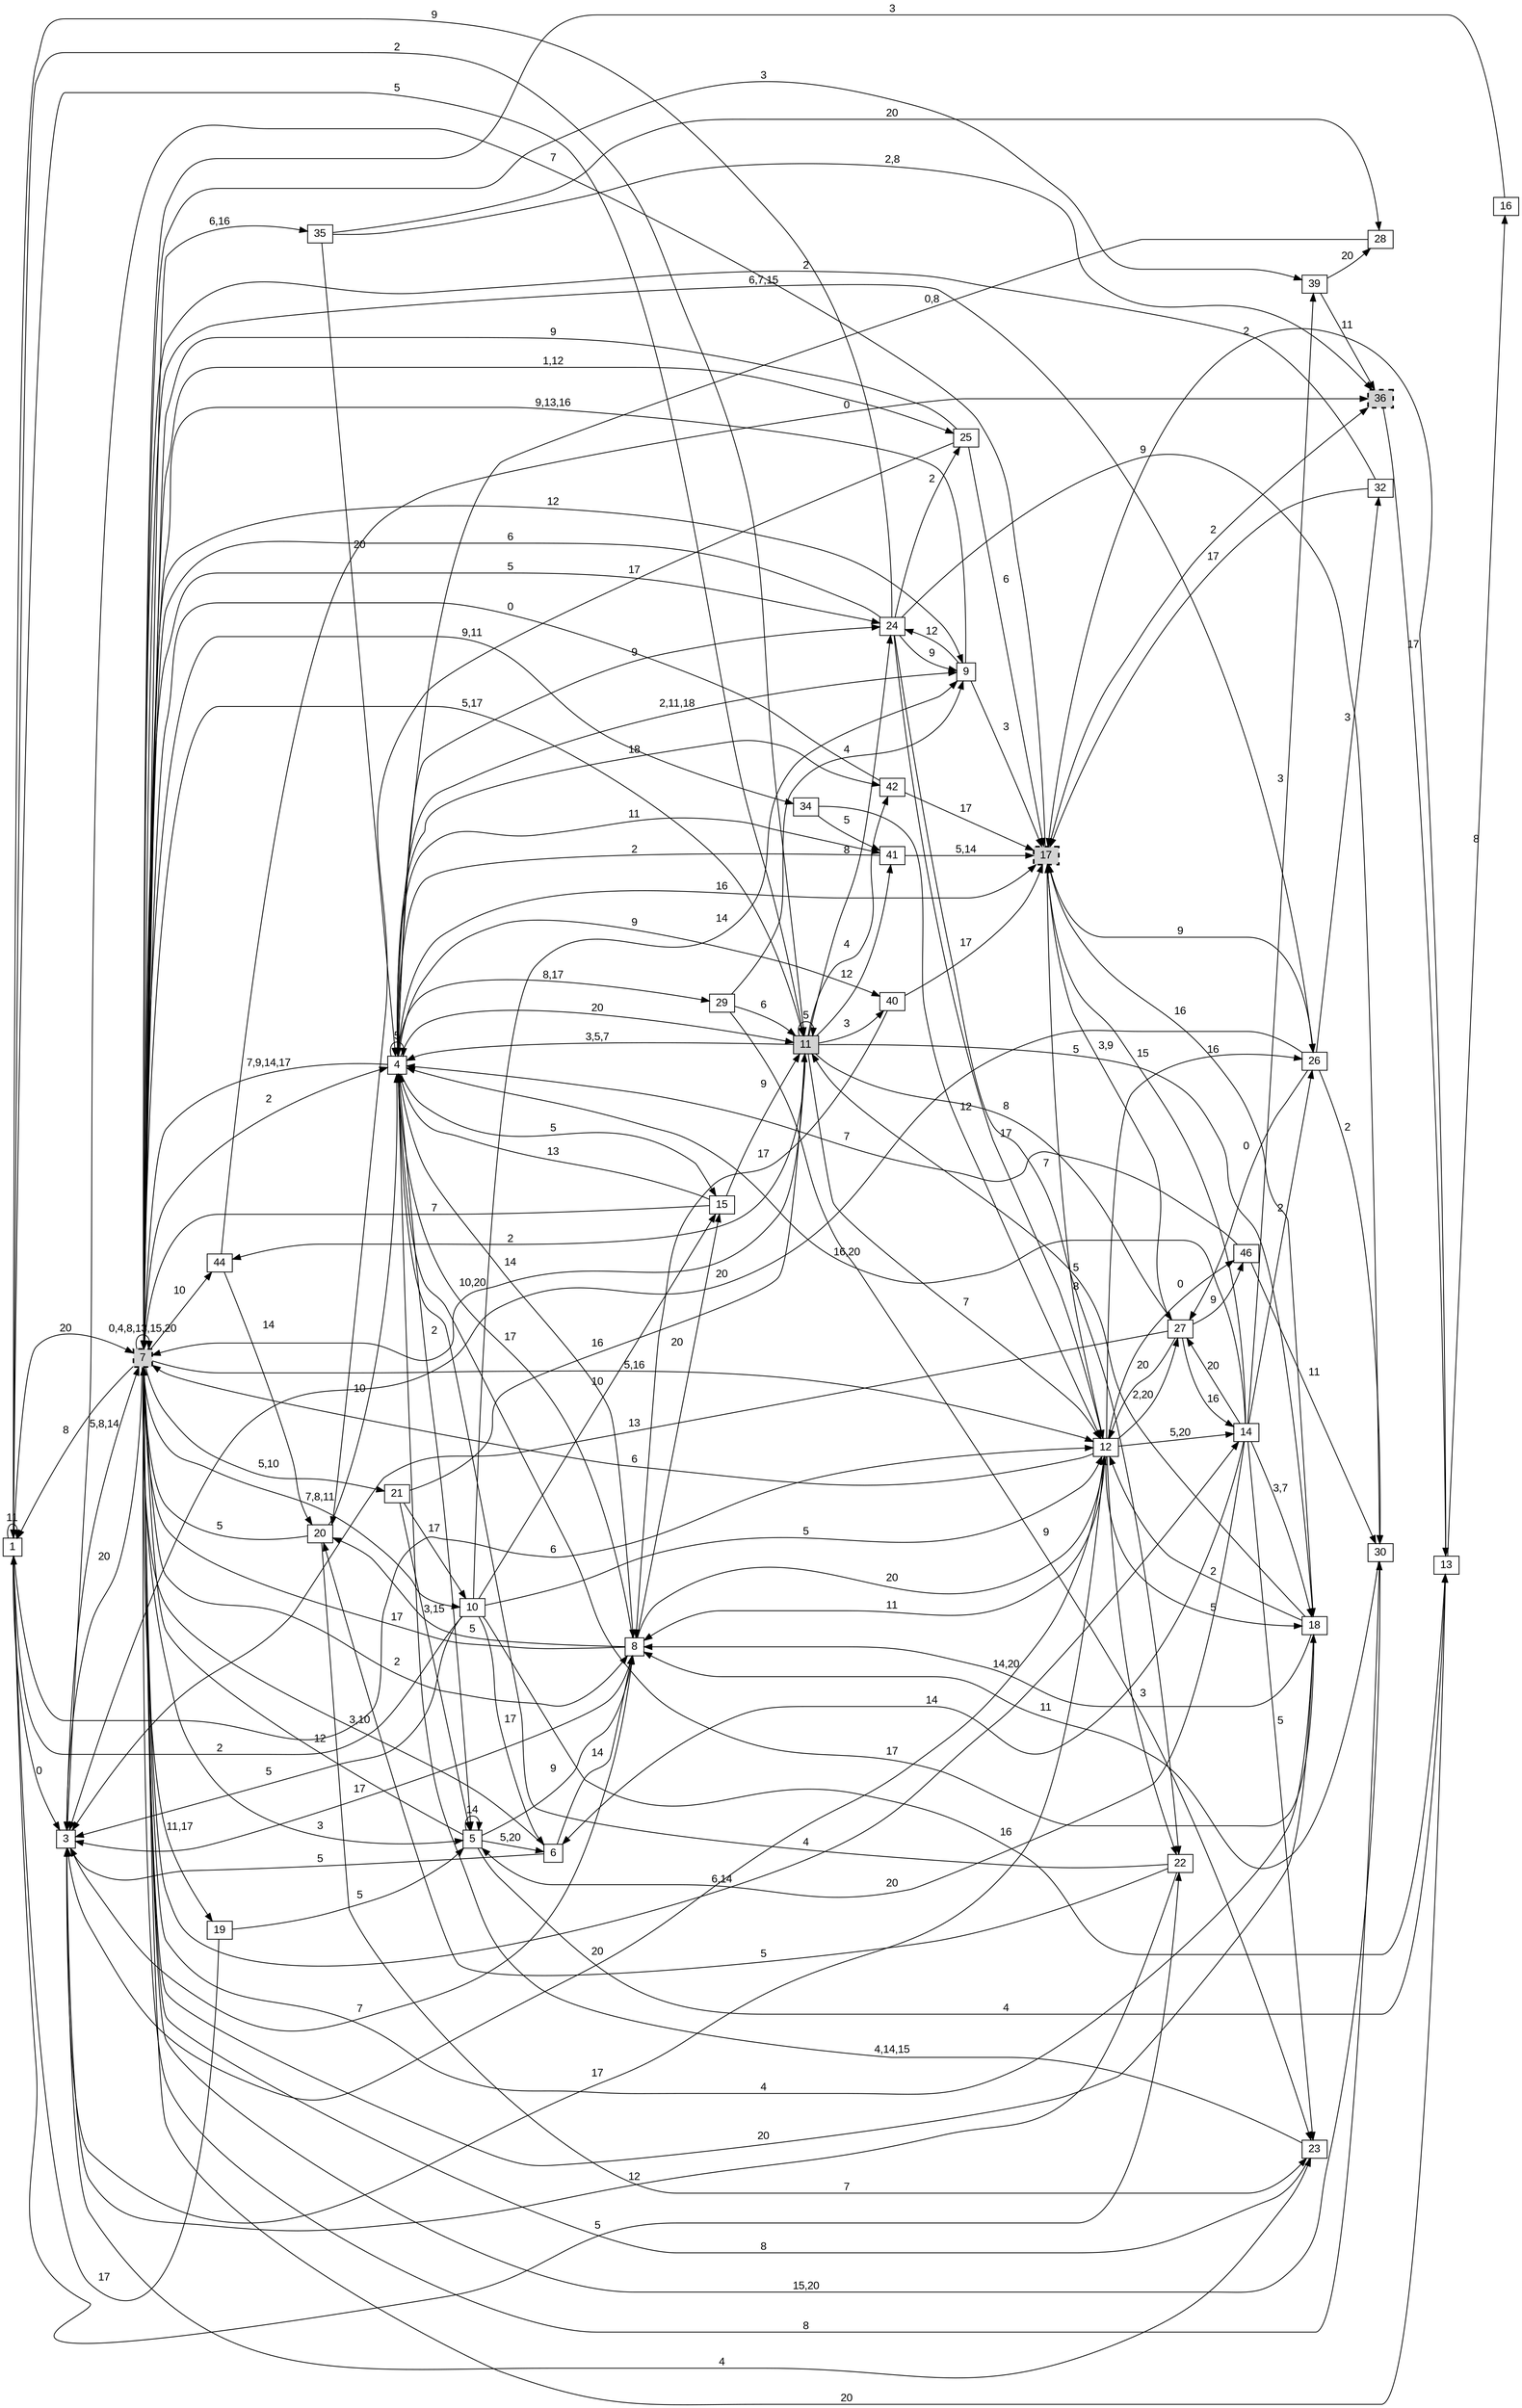 digraph "NDFA" {
  rankdir=LR
  node [shape=box width=0.1 height=0.1 fontname=Arial]
  edge [fontname=Arial]
/* Estados */
 s1 [label="1" ] /* I:0 F:0 D:0 */
 s3 [label="3" ] /* I:0 F:0 D:0 */
 s4 [label="4" ] /* I:0 F:0 D:0 */
 s5 [label="5" ] /* I:0 F:0 D:0 */
 s6 [label="6" ] /* I:0 F:0 D:0 */
 s7 [label="7" style="filled,bold,dashed"] /* I:1 F:1 D:0 */
 s8 [label="8" ] /* I:0 F:0 D:0 */
 s9 [label="9" ] /* I:0 F:0 D:0 */
 s10 [label="10" ] /* I:0 F:0 D:0 */
 s11 [label="11" style="filled"] /* I:1 F:0 D:0 */
 s12 [label="12" ] /* I:0 F:0 D:0 */
 s13 [label="13" ] /* I:0 F:0 D:0 */
 s14 [label="14" ] /* I:0 F:0 D:0 */
 s15 [label="15" ] /* I:0 F:0 D:0 */
 s16 [label="16" ] /* I:0 F:0 D:0 */
 s17 [label="17" style="filled,bold,dashed"] /* I:1 F:1 D:0 */
 s18 [label="18" ] /* I:0 F:0 D:0 */
 s19 [label="19" ] /* I:0 F:0 D:0 */
 s20 [label="20" ] /* I:0 F:0 D:0 */
 s21 [label="21" ] /* I:0 F:0 D:0 */
 s22 [label="22" ] /* I:0 F:0 D:0 */
 s23 [label="23" ] /* I:0 F:0 D:0 */
 s24 [label="24" ] /* I:0 F:0 D:0 */
 s25 [label="25" ] /* I:0 F:0 D:0 */
 s26 [label="26" ] /* I:0 F:0 D:0 */
 s27 [label="27" ] /* I:0 F:0 D:0 */
 s28 [label="28" ] /* I:0 F:0 D:0 */
 s29 [label="29" ] /* I:0 F:0 D:0 */
 s30 [label="30" ] /* I:0 F:0 D:0 */
 s32 [label="32" ] /* I:0 F:0 D:0 */
 s34 [label="34" ] /* I:0 F:0 D:0 */
 s35 [label="35" ] /* I:0 F:0 D:0 */
 s36 [label="36" style="filled,bold,dashed"] /* I:1 F:1 D:0 */
 s39 [label="39" ] /* I:0 F:0 D:0 */
 s40 [label="40" ] /* I:0 F:0 D:0 */
 s41 [label="41" ] /* I:0 F:0 D:0 */
 s42 [label="42" ] /* I:0 F:0 D:0 */
 s44 [label="44" ] /* I:0 F:0 D:0 */
 s46 [label="46" ] /* I:0 F:0 D:0 */
/* Transiciones */
  s1 -> s1 [label="11"]
  s1 -> s3 [label="0"]
  s1 -> s7 [label="20"]
  s1 -> s11 [label="2"]
  s1 -> s12 [label="6"]
  s1 -> s22 [label="5"]
  s3 -> s7 [label="5,8,14"]
  s3 -> s8 [label="7"]
  s3 -> s12 [label="17"]
  s3 -> s23 [label="4"]
  s4 -> s4 [label="5"]
  s4 -> s5 [label="2"]
  s4 -> s7 [label="7,9,14,17"]
  s4 -> s8 [label="14"]
  s4 -> s9 [label="2,11,18"]
  s4 -> s11 [label="20"]
  s4 -> s15 [label="5"]
  s4 -> s17 [label="16"]
  s4 -> s24 [label="9"]
  s4 -> s29 [label="8,17"]
  s4 -> s40 [label="9"]
  s4 -> s41 [label="11"]
  s4 -> s42 [label="18"]
  s5 -> s5 [label="14"]
  s5 -> s6 [label="5,20"]
  s5 -> s7 [label="12"]
  s5 -> s8 [label="9"]
  s5 -> s13 [label="4"]
  s6 -> s3 [label="5"]
  s6 -> s7 [label="3,10"]
  s6 -> s8 [label="14"]
  s7 -> s1 [label="8"]
  s7 -> s3 [label="20"]
  s7 -> s4 [label="2"]
  s7 -> s5 [label="3"]
  s7 -> s7 [label="0,4,8,13,15,20"]
  s7 -> s8 [label="2"]
  s7 -> s9 [label="12"]
  s7 -> s10 [label="7,8,11"]
  s7 -> s11 [label="5,17"]
  s7 -> s12 [label="5,16"]
  s7 -> s14 [label="6,14"]
  s7 -> s18 [label="20"]
  s7 -> s19 [label="11,17"]
  s7 -> s21 [label="5,10"]
  s7 -> s24 [label="5"]
  s7 -> s25 [label="1,12"]
  s7 -> s26 [label="6,7,15"]
  s7 -> s30 [label="8"]
  s7 -> s34 [label="9,11"]
  s7 -> s35 [label="6,16"]
  s7 -> s39 [label="3"]
  s7 -> s44 [label="10"]
  s8 -> s3 [label="17"]
  s8 -> s4 [label="17"]
  s8 -> s7 [label="17"]
  s8 -> s12 [label="20"]
  s8 -> s15 [label="20"]
  s8 -> s20 [label="5"]
  s9 -> s7 [label="9,13,16"]
  s9 -> s17 [label="3"]
  s9 -> s24 [label="12"]
  s10 -> s1 [label="2"]
  s10 -> s3 [label="5"]
  s10 -> s6 [label="17"]
  s10 -> s9 [label="14"]
  s10 -> s12 [label="5"]
  s10 -> s13 [label="16"]
  s10 -> s15 [label="10"]
  s11 -> s1 [label="5"]
  s11 -> s4 [label="3,5,7"]
  s11 -> s7 [label="10,20"]
  s11 -> s11 [label="5"]
  s11 -> s12 [label="7"]
  s11 -> s18 [label="5"]
  s11 -> s24 [label="8"]
  s11 -> s27 [label="8"]
  s11 -> s40 [label="3"]
  s11 -> s41 [label="12"]
  s11 -> s42 [label="4"]
  s11 -> s44 [label="2"]
  s12 -> s3 [label="20"]
  s12 -> s7 [label="6"]
  s12 -> s8 [label="11"]
  s12 -> s14 [label="5,20"]
  s12 -> s18 [label="5"]
  s12 -> s22 [label="3"]
  s12 -> s26 [label="16"]
  s12 -> s27 [label="2,20"]
  s12 -> s46 [label="0"]
  s13 -> s7 [label="20"]
  s13 -> s16 [label="8"]
  s13 -> s17 [label="2"]
  s14 -> s4 [label="16,20"]
  s14 -> s5 [label="20"]
  s14 -> s6 [label="14"]
  s14 -> s17 [label="15"]
  s14 -> s18 [label="3,7"]
  s14 -> s23 [label="5"]
  s14 -> s26 [label="2"]
  s14 -> s27 [label="20"]
  s14 -> s39 [label="3"]
  s15 -> s4 [label="13"]
  s15 -> s7 [label="7"]
  s15 -> s11 [label="9"]
  s16 -> s7 [label="3"]
  s17 -> s3 [label="7"]
  s17 -> s12 [label="8"]
  s17 -> s26 [label="9"]
  s17 -> s36 [label="2"]
  s18 -> s4 [label="17"]
  s18 -> s7 [label="4"]
  s18 -> s8 [label="14,20"]
  s18 -> s11 [label="5"]
  s18 -> s12 [label="2"]
  s18 -> s17 [label="16"]
  s19 -> s1 [label="17"]
  s19 -> s5 [label="5"]
  s20 -> s4 [label="10"]
  s20 -> s7 [label="5"]
  s20 -> s23 [label="7"]
  s21 -> s5 [label="3,15"]
  s21 -> s10 [label="17"]
  s21 -> s11 [label="16"]
  s22 -> s3 [label="12"]
  s22 -> s4 [label="4"]
  s22 -> s20 [label="5"]
  s23 -> s4 [label="4,14,15"]
  s23 -> s7 [label="8"]
  s24 -> s1 [label="9"]
  s24 -> s7 [label="6"]
  s24 -> s9 [label="9"]
  s24 -> s12 [label="17"]
  s24 -> s22 [label="7"]
  s24 -> s25 [label="2"]
  s24 -> s30 [label="9"]
  s25 -> s7 [label="9"]
  s25 -> s17 [label="6"]
  s25 -> s20 [label="17"]
  s26 -> s3 [label="20"]
  s26 -> s27 [label="0"]
  s26 -> s30 [label="2"]
  s26 -> s32 [label="3"]
  s27 -> s3 [label="13"]
  s27 -> s12 [label="20"]
  s27 -> s14 [label="16"]
  s27 -> s17 [label="3,9"]
  s27 -> s46 [label="9"]
  s28 -> s4 [label="0,8"]
  s29 -> s9 [label="4"]
  s29 -> s11 [label="6"]
  s29 -> s23 [label="9"]
  s30 -> s7 [label="15,20"]
  s30 -> s8 [label="11"]
  s32 -> s7 [label="2"]
  s32 -> s17 [label="17"]
  s34 -> s12 [label="12"]
  s34 -> s41 [label="5"]
  s35 -> s4 [label="20"]
  s35 -> s28 [label="20"]
  s35 -> s36 [label="2,8"]
  s36 -> s13 [label="17"]
  s39 -> s28 [label="20"]
  s39 -> s36 [label="11"]
  s40 -> s8 [label="17"]
  s40 -> s17 [label="17"]
  s41 -> s4 [label="2"]
  s41 -> s17 [label="5,14"]
  s42 -> s7 [label="0"]
  s42 -> s17 [label="17"]
  s44 -> s20 [label="14"]
  s44 -> s36 [label="0"]
  s46 -> s4 [label="7"]
  s46 -> s30 [label="11"]
}
